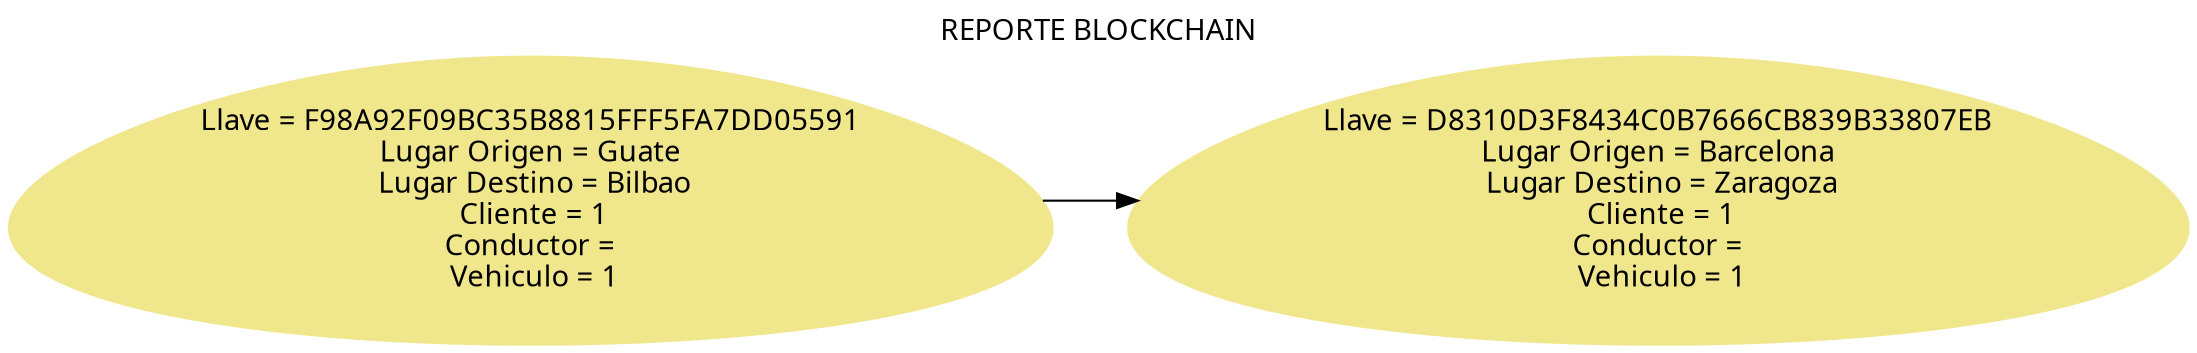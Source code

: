 digraph G {
 rankdir=LR; 
 node[shape = egg, style=filled, color = khaki, fontname = "Century Gothic"]; graph [fontname = "Century Gothic"];
labelloc = "t;"label = "REPORTE BLOCKCHAIN";
xF98A92F09BC35B8815FFF5FA7DD05591[dir=both label = "Llave = F98A92F09BC35B8815FFF5FA7DD05591\nLugar Origen = Guate\n Lugar Destino = Bilbao\n Cliente = 1\n Conductor = \n Vehiculo = 1"]xF98A92F09BC35B8815FFF5FA7DD05591-> xD8310D3F8434C0B7666CB839B33807EB
xD8310D3F8434C0B7666CB839B33807EB[dir=both label = "Llave = D8310D3F8434C0B7666CB839B33807EB\nLugar Origen = Barcelona\n Lugar Destino = Zaragoza\n Cliente = 1\n Conductor = \n Vehiculo = 1"]
}